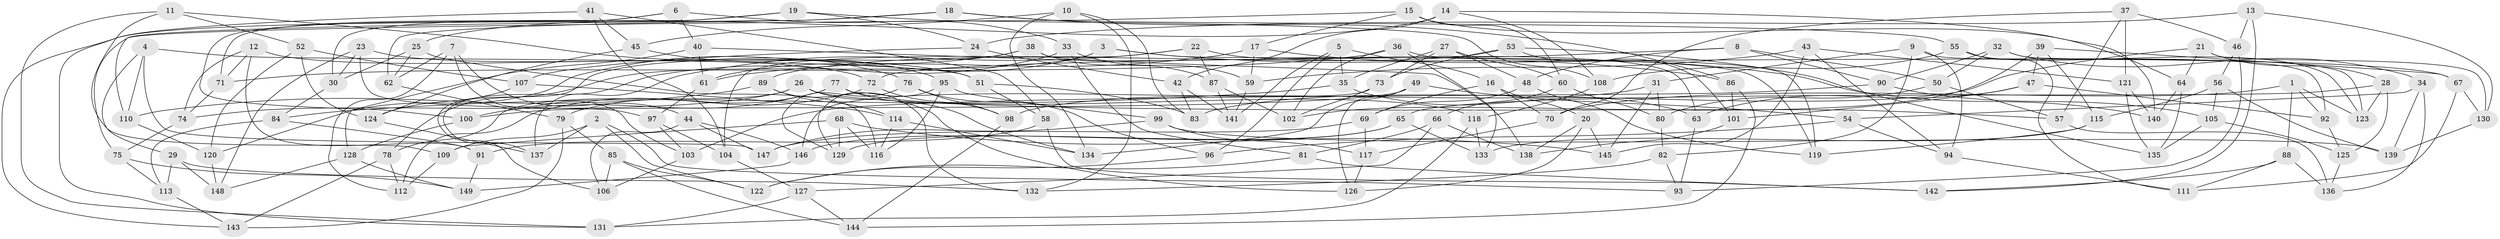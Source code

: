 // Generated by graph-tools (version 1.1) at 2025/03/03/09/25 03:03:04]
// undirected, 149 vertices, 298 edges
graph export_dot {
graph [start="1"]
  node [color=gray90,style=filled];
  1;
  2;
  3;
  4;
  5;
  6;
  7;
  8;
  9;
  10;
  11;
  12;
  13;
  14;
  15;
  16;
  17;
  18;
  19;
  20;
  21;
  22;
  23;
  24;
  25;
  26;
  27;
  28;
  29;
  30;
  31;
  32;
  33;
  34;
  35;
  36;
  37;
  38;
  39;
  40;
  41;
  42;
  43;
  44;
  45;
  46;
  47;
  48;
  49;
  50;
  51;
  52;
  53;
  54;
  55;
  56;
  57;
  58;
  59;
  60;
  61;
  62;
  63;
  64;
  65;
  66;
  67;
  68;
  69;
  70;
  71;
  72;
  73;
  74;
  75;
  76;
  77;
  78;
  79;
  80;
  81;
  82;
  83;
  84;
  85;
  86;
  87;
  88;
  89;
  90;
  91;
  92;
  93;
  94;
  95;
  96;
  97;
  98;
  99;
  100;
  101;
  102;
  103;
  104;
  105;
  106;
  107;
  108;
  109;
  110;
  111;
  112;
  113;
  114;
  115;
  116;
  117;
  118;
  119;
  120;
  121;
  122;
  123;
  124;
  125;
  126;
  127;
  128;
  129;
  130;
  131;
  132;
  133;
  134;
  135;
  136;
  137;
  138;
  139;
  140;
  141;
  142;
  143;
  144;
  145;
  146;
  147;
  148;
  149;
  1 -- 123;
  1 -- 70;
  1 -- 92;
  1 -- 88;
  2 -- 93;
  2 -- 122;
  2 -- 109;
  2 -- 137;
  3 -- 61;
  3 -- 119;
  3 -- 86;
  3 -- 78;
  4 -- 51;
  4 -- 110;
  4 -- 147;
  4 -- 29;
  5 -- 141;
  5 -- 16;
  5 -- 96;
  5 -- 35;
  6 -- 33;
  6 -- 40;
  6 -- 71;
  6 -- 100;
  7 -- 103;
  7 -- 62;
  7 -- 44;
  7 -- 112;
  8 -- 50;
  8 -- 48;
  8 -- 72;
  8 -- 90;
  9 -- 92;
  9 -- 94;
  9 -- 82;
  9 -- 31;
  10 -- 134;
  10 -- 83;
  10 -- 45;
  10 -- 132;
  11 -- 131;
  11 -- 52;
  11 -- 109;
  11 -- 76;
  12 -- 74;
  12 -- 72;
  12 -- 71;
  12 -- 91;
  13 -- 46;
  13 -- 130;
  13 -- 24;
  13 -- 142;
  14 -- 108;
  14 -- 140;
  14 -- 42;
  14 -- 25;
  15 -- 60;
  15 -- 17;
  15 -- 64;
  15 -- 75;
  16 -- 20;
  16 -- 70;
  16 -- 69;
  17 -- 61;
  17 -- 140;
  17 -- 59;
  18 -- 110;
  18 -- 86;
  18 -- 62;
  18 -- 55;
  19 -- 108;
  19 -- 30;
  19 -- 24;
  19 -- 143;
  20 -- 126;
  20 -- 145;
  20 -- 138;
  21 -- 64;
  21 -- 28;
  21 -- 130;
  21 -- 83;
  22 -- 67;
  22 -- 104;
  22 -- 137;
  22 -- 87;
  23 -- 97;
  23 -- 148;
  23 -- 30;
  23 -- 51;
  24 -- 42;
  24 -- 107;
  25 -- 30;
  25 -- 62;
  25 -- 116;
  26 -- 78;
  26 -- 74;
  26 -- 57;
  26 -- 126;
  27 -- 73;
  27 -- 35;
  27 -- 60;
  27 -- 48;
  28 -- 125;
  28 -- 65;
  28 -- 123;
  29 -- 113;
  29 -- 148;
  29 -- 132;
  30 -- 84;
  31 -- 80;
  31 -- 98;
  31 -- 145;
  32 -- 34;
  32 -- 123;
  32 -- 50;
  32 -- 90;
  33 -- 59;
  33 -- 137;
  33 -- 81;
  34 -- 136;
  34 -- 139;
  34 -- 54;
  35 -- 84;
  35 -- 63;
  36 -- 102;
  36 -- 119;
  36 -- 71;
  36 -- 133;
  37 -- 70;
  37 -- 46;
  37 -- 57;
  37 -- 121;
  38 -- 120;
  38 -- 87;
  38 -- 63;
  38 -- 106;
  39 -- 67;
  39 -- 115;
  39 -- 47;
  39 -- 102;
  40 -- 61;
  40 -- 138;
  40 -- 128;
  41 -- 45;
  41 -- 131;
  41 -- 104;
  41 -- 58;
  42 -- 83;
  42 -- 141;
  43 -- 59;
  43 -- 121;
  43 -- 94;
  43 -- 145;
  44 -- 147;
  44 -- 146;
  44 -- 106;
  45 -- 95;
  45 -- 124;
  46 -- 56;
  46 -- 93;
  47 -- 101;
  47 -- 92;
  47 -- 63;
  48 -- 119;
  48 -- 69;
  49 -- 54;
  49 -- 100;
  49 -- 126;
  49 -- 134;
  50 -- 80;
  50 -- 57;
  51 -- 83;
  51 -- 58;
  52 -- 120;
  52 -- 124;
  52 -- 107;
  53 -- 135;
  53 -- 101;
  53 -- 73;
  53 -- 89;
  54 -- 96;
  54 -- 94;
  55 -- 108;
  55 -- 123;
  55 -- 111;
  56 -- 115;
  56 -- 139;
  56 -- 105;
  57 -- 136;
  58 -- 91;
  58 -- 142;
  59 -- 141;
  60 -- 66;
  60 -- 80;
  61 -- 97;
  62 -- 79;
  63 -- 93;
  64 -- 140;
  64 -- 135;
  65 -- 133;
  65 -- 129;
  65 -- 146;
  66 -- 81;
  66 -- 138;
  66 -- 127;
  67 -- 130;
  67 -- 111;
  68 -- 145;
  68 -- 129;
  68 -- 116;
  68 -- 109;
  69 -- 117;
  69 -- 147;
  70 -- 117;
  71 -- 74;
  72 -- 112;
  72 -- 98;
  73 -- 102;
  73 -- 146;
  74 -- 75;
  75 -- 113;
  75 -- 149;
  76 -- 98;
  76 -- 129;
  76 -- 96;
  77 -- 134;
  77 -- 118;
  77 -- 79;
  77 -- 100;
  78 -- 143;
  78 -- 112;
  79 -- 143;
  79 -- 85;
  80 -- 82;
  81 -- 142;
  81 -- 122;
  82 -- 132;
  82 -- 93;
  84 -- 113;
  84 -- 91;
  85 -- 106;
  85 -- 144;
  85 -- 122;
  86 -- 144;
  86 -- 101;
  87 -- 141;
  87 -- 102;
  88 -- 136;
  88 -- 111;
  88 -- 142;
  89 -- 110;
  89 -- 132;
  89 -- 114;
  90 -- 105;
  90 -- 103;
  91 -- 149;
  92 -- 125;
  94 -- 111;
  95 -- 116;
  95 -- 99;
  95 -- 129;
  96 -- 122;
  97 -- 103;
  97 -- 104;
  98 -- 144;
  99 -- 117;
  99 -- 139;
  99 -- 147;
  100 -- 128;
  101 -- 138;
  103 -- 106;
  104 -- 127;
  105 -- 135;
  105 -- 125;
  107 -- 114;
  107 -- 124;
  108 -- 118;
  109 -- 112;
  110 -- 120;
  113 -- 143;
  114 -- 134;
  114 -- 116;
  115 -- 119;
  115 -- 133;
  117 -- 126;
  118 -- 131;
  118 -- 133;
  120 -- 148;
  121 -- 135;
  121 -- 140;
  124 -- 137;
  125 -- 136;
  127 -- 144;
  127 -- 131;
  128 -- 148;
  128 -- 149;
  130 -- 139;
  146 -- 149;
}
